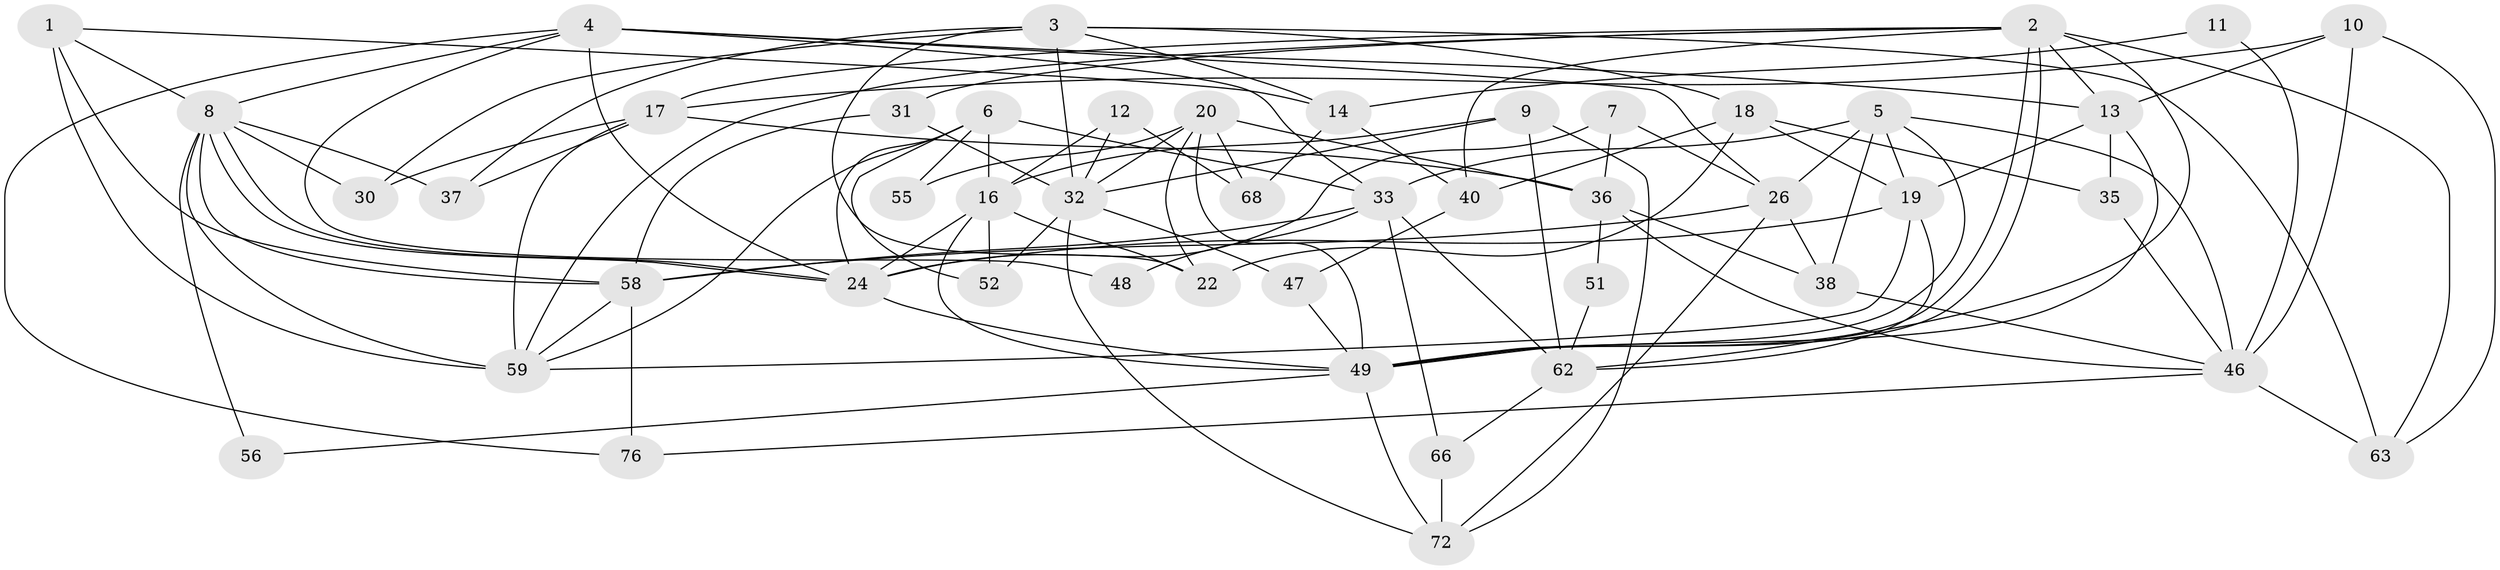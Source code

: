 // original degree distribution, {3: 0.22077922077922077, 5: 0.18181818181818182, 4: 0.3246753246753247, 9: 0.012987012987012988, 2: 0.14285714285714285, 6: 0.09090909090909091, 7: 0.025974025974025976}
// Generated by graph-tools (version 1.1) at 2025/41/03/06/25 10:41:56]
// undirected, 47 vertices, 117 edges
graph export_dot {
graph [start="1"]
  node [color=gray90,style=filled];
  1 [super="+60"];
  2 [super="+21"];
  3 [super="+29"];
  4 [super="+43"];
  5 [super="+57"];
  6 [super="+50"];
  7 [super="+67"];
  8 [super="+15"];
  9 [super="+45"];
  10 [super="+23"];
  11;
  12;
  13 [super="+71"];
  14 [super="+39"];
  16 [super="+54"];
  17 [super="+28"];
  18 [super="+34"];
  19 [super="+61"];
  20 [super="+27"];
  22 [super="+42"];
  24 [super="+25"];
  26 [super="+44"];
  30 [super="+70"];
  31;
  32 [super="+77"];
  33 [super="+41"];
  35;
  36;
  37;
  38;
  40 [super="+73"];
  46 [super="+53"];
  47;
  48;
  49 [super="+69"];
  51;
  52;
  55;
  56;
  58 [super="+74"];
  59 [super="+65"];
  62 [super="+64"];
  63;
  66;
  68 [super="+75"];
  72;
  76;
  1 -- 8;
  1 -- 14;
  1 -- 58;
  1 -- 59 [weight=2];
  2 -- 49;
  2 -- 49;
  2 -- 63;
  2 -- 17;
  2 -- 13;
  2 -- 62;
  2 -- 31;
  2 -- 59;
  2 -- 40;
  3 -- 14;
  3 -- 18;
  3 -- 32;
  3 -- 37;
  3 -- 30;
  3 -- 63;
  3 -- 22;
  4 -- 26;
  4 -- 24;
  4 -- 48;
  4 -- 76;
  4 -- 8;
  4 -- 33;
  4 -- 13;
  5 -- 46;
  5 -- 26;
  5 -- 33;
  5 -- 49;
  5 -- 19;
  5 -- 38;
  6 -- 33;
  6 -- 52;
  6 -- 55;
  6 -- 24;
  6 -- 59;
  6 -- 16;
  7 -- 24;
  7 -- 36;
  7 -- 26;
  8 -- 24;
  8 -- 24;
  8 -- 56;
  8 -- 59 [weight=2];
  8 -- 37;
  8 -- 30;
  8 -- 58;
  9 -- 16;
  9 -- 32;
  9 -- 62;
  9 -- 72;
  10 -- 46;
  10 -- 17;
  10 -- 63;
  10 -- 13;
  11 -- 46;
  11 -- 14;
  12 -- 16;
  12 -- 32;
  12 -- 68;
  13 -- 35;
  13 -- 19;
  13 -- 49;
  14 -- 68;
  14 -- 40;
  16 -- 52;
  16 -- 24 [weight=2];
  16 -- 49;
  16 -- 22;
  17 -- 36;
  17 -- 59;
  17 -- 37;
  17 -- 30 [weight=2];
  18 -- 35;
  18 -- 19;
  18 -- 22;
  18 -- 40;
  19 -- 59;
  19 -- 62;
  19 -- 24;
  20 -- 49;
  20 -- 32;
  20 -- 55;
  20 -- 36;
  20 -- 68 [weight=2];
  20 -- 22;
  24 -- 49;
  26 -- 58;
  26 -- 72;
  26 -- 38;
  31 -- 32;
  31 -- 58;
  32 -- 72;
  32 -- 47;
  32 -- 52;
  33 -- 48;
  33 -- 62;
  33 -- 58;
  33 -- 66;
  35 -- 46;
  36 -- 38;
  36 -- 51;
  36 -- 46;
  38 -- 46;
  40 -- 47;
  46 -- 76;
  46 -- 63;
  47 -- 49;
  49 -- 56;
  49 -- 72;
  51 -- 62;
  58 -- 59;
  58 -- 76;
  62 -- 66;
  66 -- 72;
}
